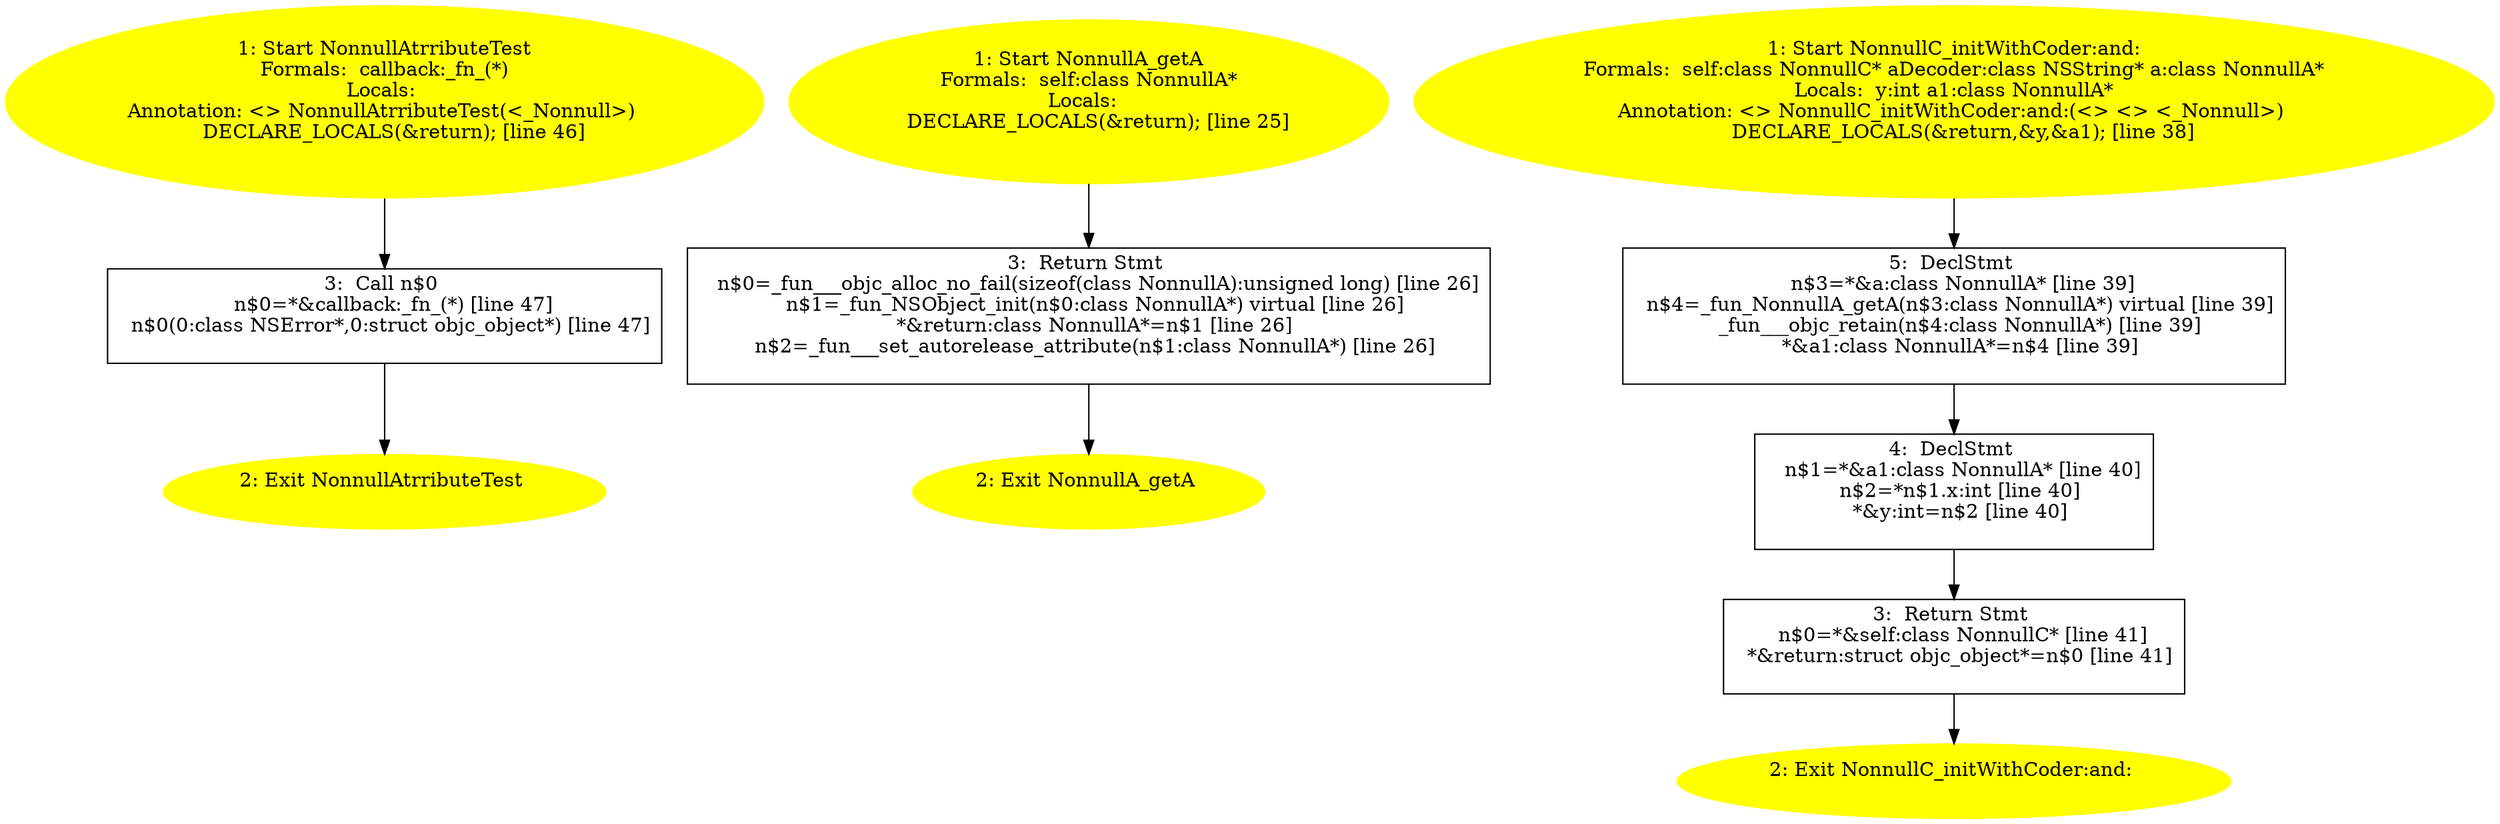 /* @generated */
digraph iCFG {
"NonnullAtrributeTest.69a49728cf7d46ab0add381e5c93704c_1" [label="1: Start NonnullAtrributeTest\nFormals:  callback:_fn_(*)\nLocals: \nAnnotation: <> NonnullAtrributeTest(<_Nonnull>) \n   DECLARE_LOCALS(&return); [line 46]\n " color=yellow style=filled]
	

	 "NonnullAtrributeTest.69a49728cf7d46ab0add381e5c93704c_1" -> "NonnullAtrributeTest.69a49728cf7d46ab0add381e5c93704c_3" ;
"NonnullAtrributeTest.69a49728cf7d46ab0add381e5c93704c_2" [label="2: Exit NonnullAtrributeTest \n  " color=yellow style=filled]
	

"NonnullAtrributeTest.69a49728cf7d46ab0add381e5c93704c_3" [label="3:  Call n$0 \n   n$0=*&callback:_fn_(*) [line 47]\n  n$0(0:class NSError*,0:struct objc_object*) [line 47]\n " shape="box"]
	

	 "NonnullAtrributeTest.69a49728cf7d46ab0add381e5c93704c_3" -> "NonnullAtrributeTest.69a49728cf7d46ab0add381e5c93704c_2" ;
"getA#NonnullA#instance.d4b29ece551a370c3f0c0c12526b3def_1" [label="1: Start NonnullA_getA\nFormals:  self:class NonnullA*\nLocals:  \n   DECLARE_LOCALS(&return); [line 25]\n " color=yellow style=filled]
	

	 "getA#NonnullA#instance.d4b29ece551a370c3f0c0c12526b3def_1" -> "getA#NonnullA#instance.d4b29ece551a370c3f0c0c12526b3def_3" ;
"getA#NonnullA#instance.d4b29ece551a370c3f0c0c12526b3def_2" [label="2: Exit NonnullA_getA \n  " color=yellow style=filled]
	

"getA#NonnullA#instance.d4b29ece551a370c3f0c0c12526b3def_3" [label="3:  Return Stmt \n   n$0=_fun___objc_alloc_no_fail(sizeof(class NonnullA):unsigned long) [line 26]\n  n$1=_fun_NSObject_init(n$0:class NonnullA*) virtual [line 26]\n  *&return:class NonnullA*=n$1 [line 26]\n  n$2=_fun___set_autorelease_attribute(n$1:class NonnullA*) [line 26]\n " shape="box"]
	

	 "getA#NonnullA#instance.d4b29ece551a370c3f0c0c12526b3def_3" -> "getA#NonnullA#instance.d4b29ece551a370c3f0c0c12526b3def_2" ;
"initWithCoder:and:#NonnullC#instance.0360cbf0c434f47ea58689c925d7c008_1" [label="1: Start NonnullC_initWithCoder:and:\nFormals:  self:class NonnullC* aDecoder:class NSString* a:class NonnullA*\nLocals:  y:int a1:class NonnullA*\nAnnotation: <> NonnullC_initWithCoder:and:(<> <> <_Nonnull>) \n   DECLARE_LOCALS(&return,&y,&a1); [line 38]\n " color=yellow style=filled]
	

	 "initWithCoder:and:#NonnullC#instance.0360cbf0c434f47ea58689c925d7c008_1" -> "initWithCoder:and:#NonnullC#instance.0360cbf0c434f47ea58689c925d7c008_5" ;
"initWithCoder:and:#NonnullC#instance.0360cbf0c434f47ea58689c925d7c008_2" [label="2: Exit NonnullC_initWithCoder:and: \n  " color=yellow style=filled]
	

"initWithCoder:and:#NonnullC#instance.0360cbf0c434f47ea58689c925d7c008_3" [label="3:  Return Stmt \n   n$0=*&self:class NonnullC* [line 41]\n  *&return:struct objc_object*=n$0 [line 41]\n " shape="box"]
	

	 "initWithCoder:and:#NonnullC#instance.0360cbf0c434f47ea58689c925d7c008_3" -> "initWithCoder:and:#NonnullC#instance.0360cbf0c434f47ea58689c925d7c008_2" ;
"initWithCoder:and:#NonnullC#instance.0360cbf0c434f47ea58689c925d7c008_4" [label="4:  DeclStmt \n   n$1=*&a1:class NonnullA* [line 40]\n  n$2=*n$1.x:int [line 40]\n  *&y:int=n$2 [line 40]\n " shape="box"]
	

	 "initWithCoder:and:#NonnullC#instance.0360cbf0c434f47ea58689c925d7c008_4" -> "initWithCoder:and:#NonnullC#instance.0360cbf0c434f47ea58689c925d7c008_3" ;
"initWithCoder:and:#NonnullC#instance.0360cbf0c434f47ea58689c925d7c008_5" [label="5:  DeclStmt \n   n$3=*&a:class NonnullA* [line 39]\n  n$4=_fun_NonnullA_getA(n$3:class NonnullA*) virtual [line 39]\n  _fun___objc_retain(n$4:class NonnullA*) [line 39]\n  *&a1:class NonnullA*=n$4 [line 39]\n " shape="box"]
	

	 "initWithCoder:and:#NonnullC#instance.0360cbf0c434f47ea58689c925d7c008_5" -> "initWithCoder:and:#NonnullC#instance.0360cbf0c434f47ea58689c925d7c008_4" ;
}
